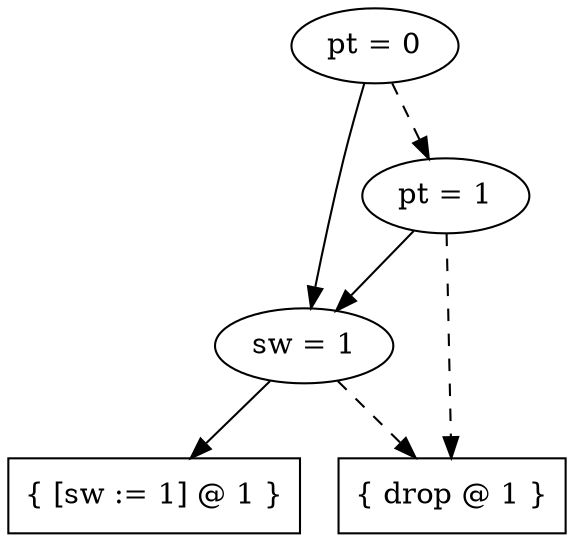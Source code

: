 digraph tdk {
8689 [label="pt = 0"];
8689 -> 8687;
8689 -> 8688 [style="dashed"];
8687 [label="sw = 1"];
8687 -> 2936;
8687 -> 0 [style="dashed"];
2936 [shape=box label="{ [sw := 1] @ 1 }"];
0 [shape=box label="{ drop @ 1 }"];
8688 [label="pt = 1"];
8688 -> 8687;
8688 -> 0 [style="dashed"];
{rank=same; 8689 ;}
{rank=same; 8688 ;}
{rank=same; 8687 ;}
}
